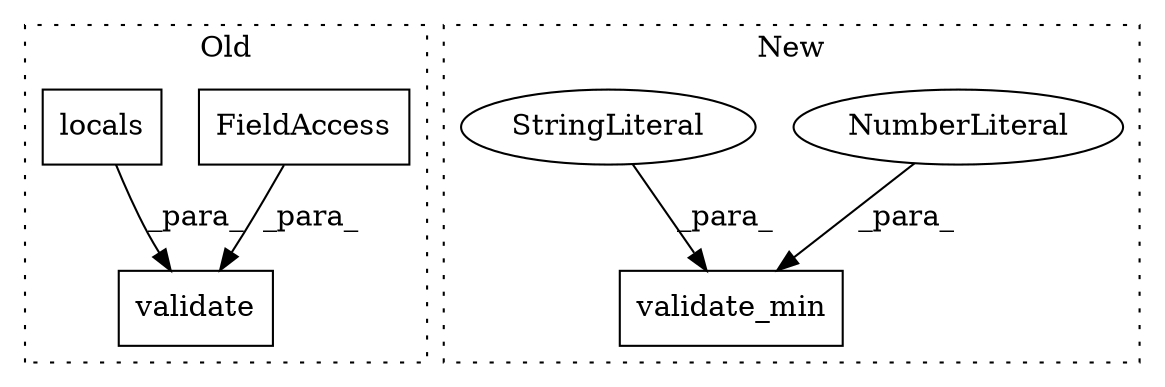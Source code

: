 digraph G {
subgraph cluster0 {
1 [label="validate" a="32" s="1014,1050" l="9,1" shape="box"];
5 [label="FieldAccess" a="22" s="1032" l="18" shape="box"];
6 [label="locals" a="32" s="1023" l="8" shape="box"];
label = "Old";
style="dotted";
}
subgraph cluster1 {
2 [label="validate_min" a="32" s="483,535" l="13,1" shape="box"];
3 [label="NumberLiteral" a="34" s="534" l="1" shape="ellipse"];
4 [label="StringLiteral" a="45" s="496" l="19" shape="ellipse"];
label = "New";
style="dotted";
}
3 -> 2 [label="_para_"];
4 -> 2 [label="_para_"];
5 -> 1 [label="_para_"];
6 -> 1 [label="_para_"];
}